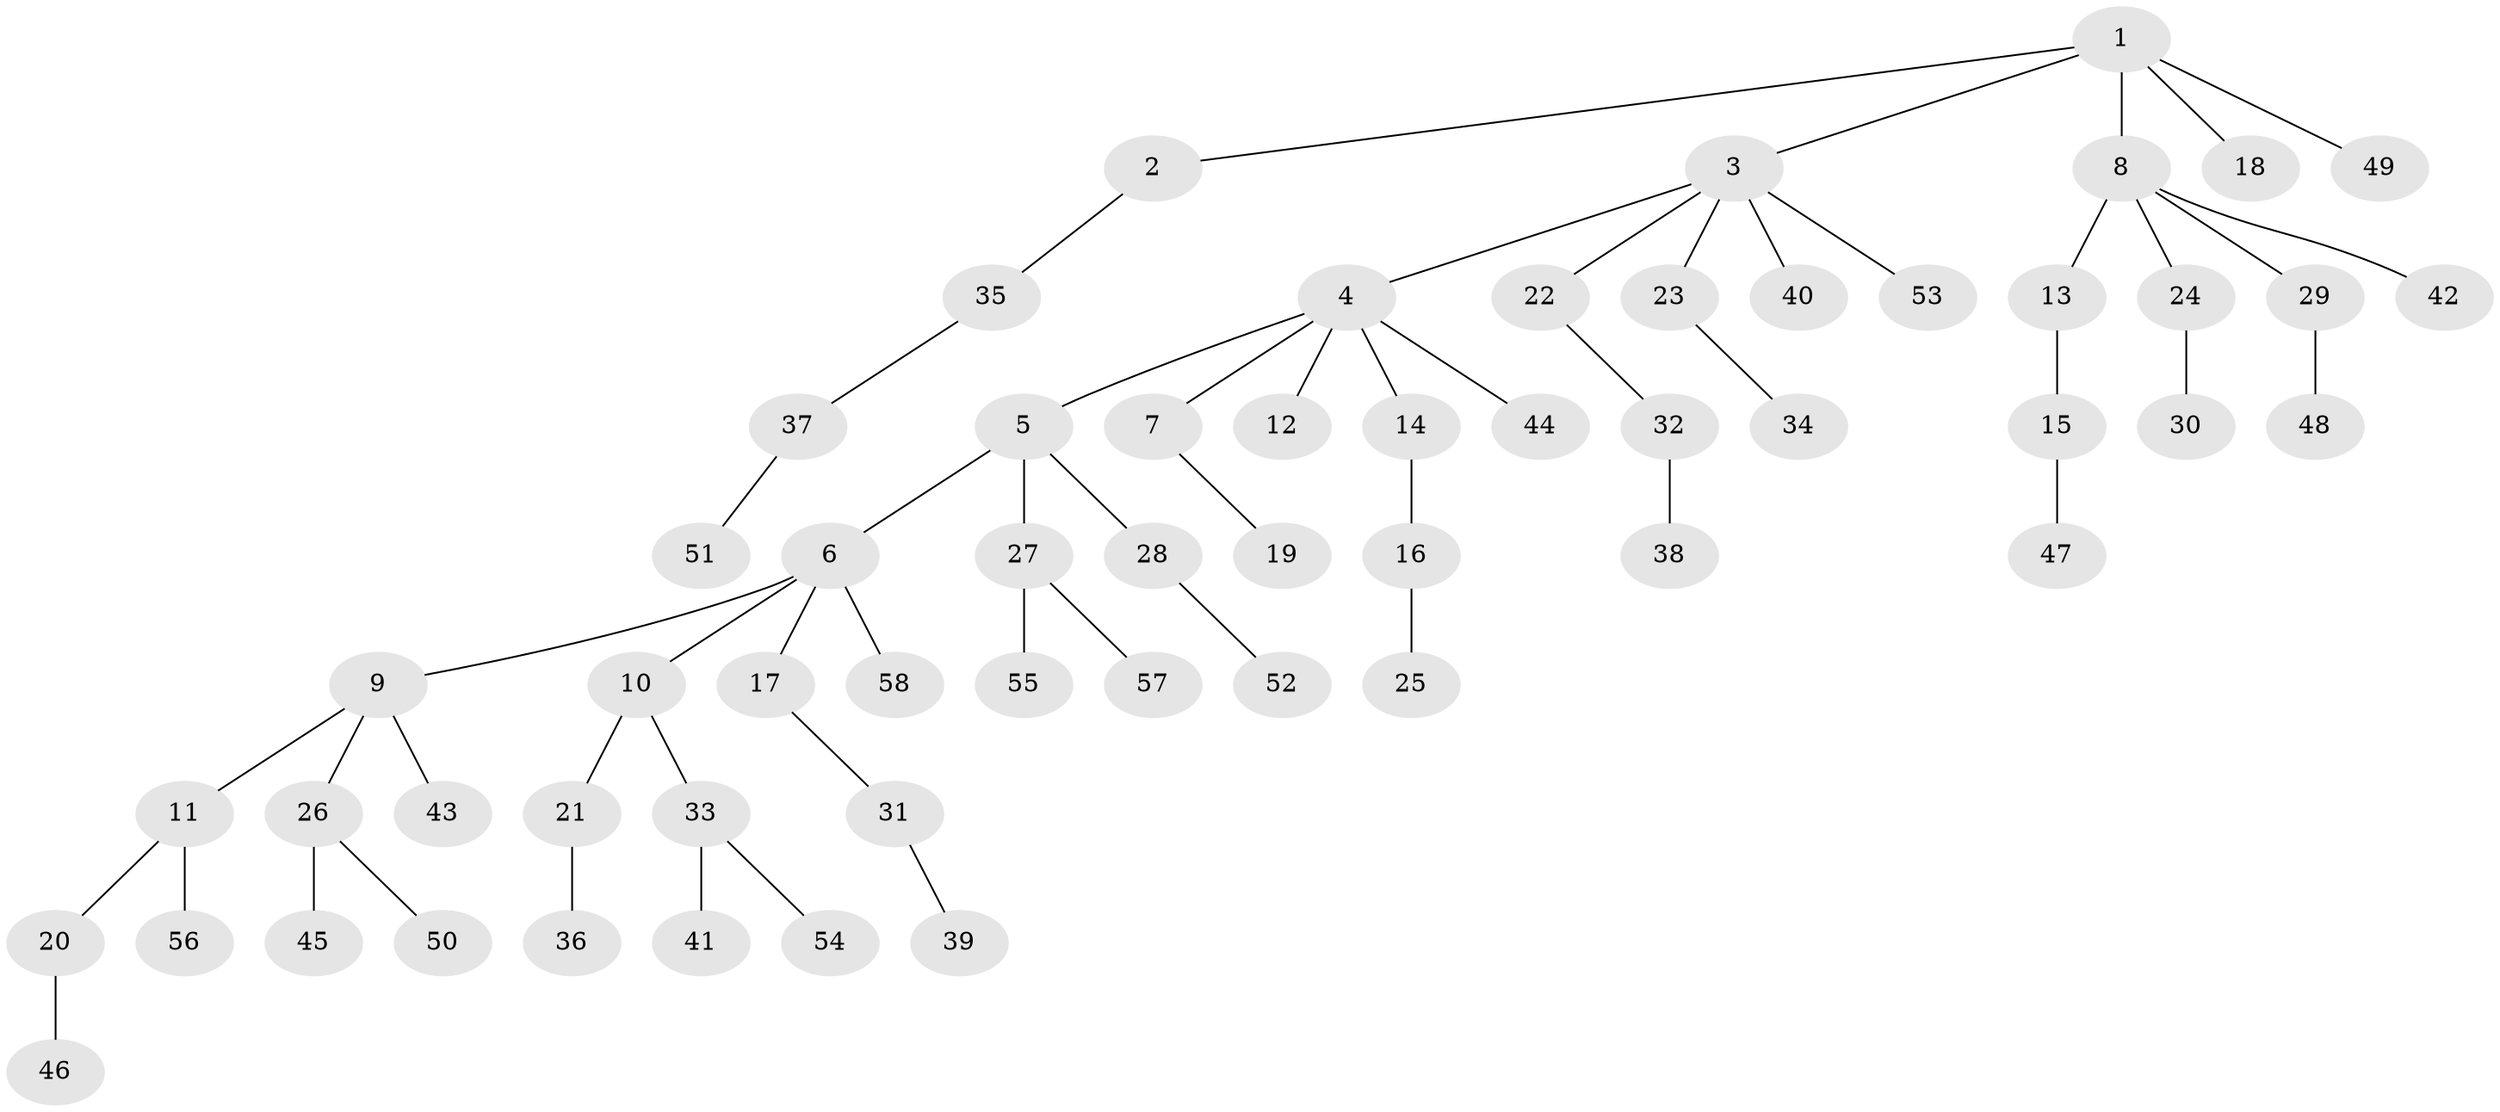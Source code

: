 // Generated by graph-tools (version 1.1) at 2025/50/03/09/25 03:50:24]
// undirected, 58 vertices, 57 edges
graph export_dot {
graph [start="1"]
  node [color=gray90,style=filled];
  1;
  2;
  3;
  4;
  5;
  6;
  7;
  8;
  9;
  10;
  11;
  12;
  13;
  14;
  15;
  16;
  17;
  18;
  19;
  20;
  21;
  22;
  23;
  24;
  25;
  26;
  27;
  28;
  29;
  30;
  31;
  32;
  33;
  34;
  35;
  36;
  37;
  38;
  39;
  40;
  41;
  42;
  43;
  44;
  45;
  46;
  47;
  48;
  49;
  50;
  51;
  52;
  53;
  54;
  55;
  56;
  57;
  58;
  1 -- 2;
  1 -- 3;
  1 -- 8;
  1 -- 18;
  1 -- 49;
  2 -- 35;
  3 -- 4;
  3 -- 22;
  3 -- 23;
  3 -- 40;
  3 -- 53;
  4 -- 5;
  4 -- 7;
  4 -- 12;
  4 -- 14;
  4 -- 44;
  5 -- 6;
  5 -- 27;
  5 -- 28;
  6 -- 9;
  6 -- 10;
  6 -- 17;
  6 -- 58;
  7 -- 19;
  8 -- 13;
  8 -- 24;
  8 -- 29;
  8 -- 42;
  9 -- 11;
  9 -- 26;
  9 -- 43;
  10 -- 21;
  10 -- 33;
  11 -- 20;
  11 -- 56;
  13 -- 15;
  14 -- 16;
  15 -- 47;
  16 -- 25;
  17 -- 31;
  20 -- 46;
  21 -- 36;
  22 -- 32;
  23 -- 34;
  24 -- 30;
  26 -- 45;
  26 -- 50;
  27 -- 55;
  27 -- 57;
  28 -- 52;
  29 -- 48;
  31 -- 39;
  32 -- 38;
  33 -- 41;
  33 -- 54;
  35 -- 37;
  37 -- 51;
}
